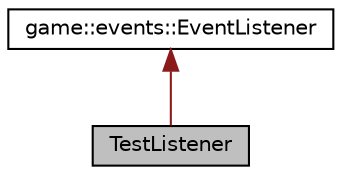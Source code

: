 digraph "TestListener"
{
 // LATEX_PDF_SIZE
  edge [fontname="Helvetica",fontsize="10",labelfontname="Helvetica",labelfontsize="10"];
  node [fontname="Helvetica",fontsize="10",shape=record];
  Node1 [label="TestListener",height=0.2,width=0.4,color="black", fillcolor="grey75", style="filled", fontcolor="black",tooltip=" "];
  Node2 -> Node1 [dir="back",color="firebrick4",fontsize="10",style="solid",fontname="Helvetica"];
  Node2 [label="game::events::EventListener",height=0.2,width=0.4,color="black", fillcolor="white", style="filled",URL="$classgame_1_1events_1_1_event_listener.html",tooltip="This is the interface each class who wants to listen to events must implement."];
}
